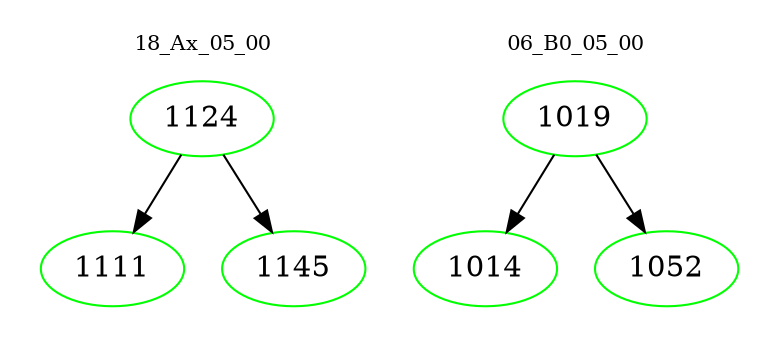 digraph{
subgraph cluster_0 {
color = white
label = "18_Ax_05_00";
fontsize=10;
T0_1124 [label="1124", color="green"]
T0_1124 -> T0_1111 [color="black"]
T0_1111 [label="1111", color="green"]
T0_1124 -> T0_1145 [color="black"]
T0_1145 [label="1145", color="green"]
}
subgraph cluster_1 {
color = white
label = "06_B0_05_00";
fontsize=10;
T1_1019 [label="1019", color="green"]
T1_1019 -> T1_1014 [color="black"]
T1_1014 [label="1014", color="green"]
T1_1019 -> T1_1052 [color="black"]
T1_1052 [label="1052", color="green"]
}
}
